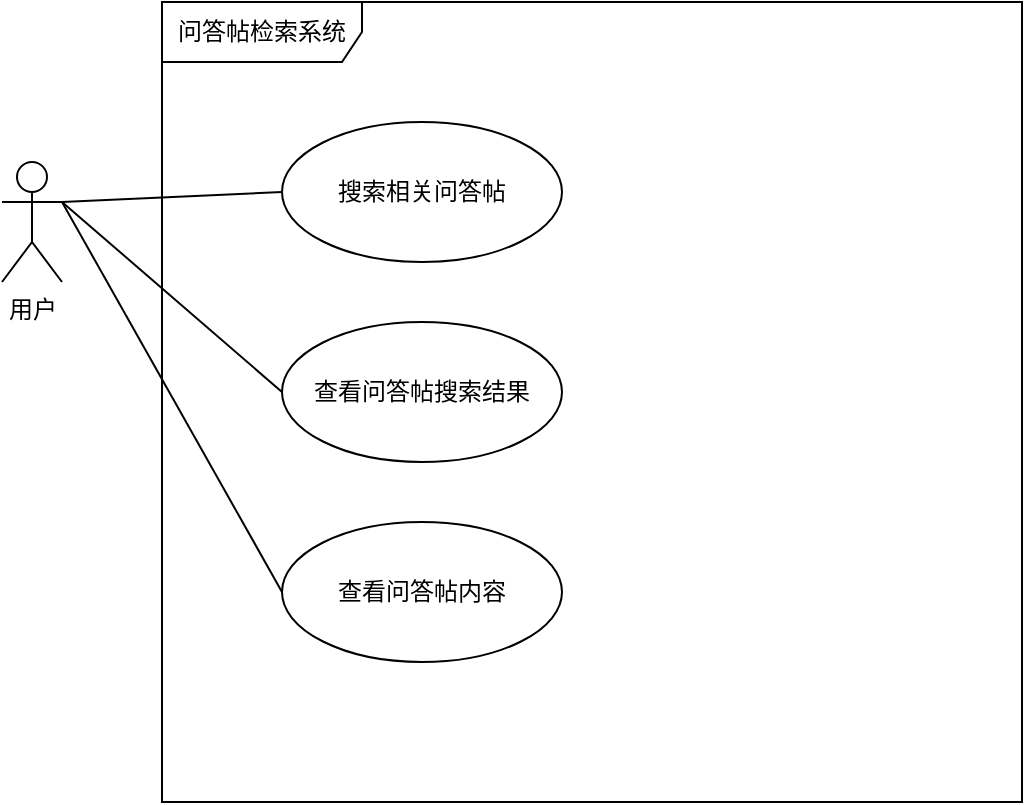 <mxfile version="17.1.2" type="device"><diagram id="NPOTHp3LPVKQBmO6XtRd" name="Page-1"><mxGraphModel dx="1038" dy="547" grid="1" gridSize="10" guides="1" tooltips="1" connect="1" arrows="1" fold="1" page="1" pageScale="1" pageWidth="827" pageHeight="1169" math="0" shadow="0"><root><mxCell id="0"/><mxCell id="1" parent="0"/><mxCell id="mEqAOSzID_FPvyYKpcRl-2" value="用户" style="shape=umlActor;verticalLabelPosition=bottom;verticalAlign=top;html=1;" vertex="1" parent="1"><mxGeometry x="120" y="160" width="30" height="60" as="geometry"/></mxCell><mxCell id="mEqAOSzID_FPvyYKpcRl-3" value="问答帖检索系统" style="shape=umlFrame;whiteSpace=wrap;html=1;width=100;height=30;" vertex="1" parent="1"><mxGeometry x="200" y="80" width="430" height="400" as="geometry"/></mxCell><mxCell id="mEqAOSzID_FPvyYKpcRl-5" value="搜索相关问答帖" style="ellipse;whiteSpace=wrap;html=1;" vertex="1" parent="1"><mxGeometry x="260" y="140" width="140" height="70" as="geometry"/></mxCell><mxCell id="mEqAOSzID_FPvyYKpcRl-8" value="" style="endArrow=none;html=1;rounded=0;exitX=1;exitY=0.333;exitDx=0;exitDy=0;exitPerimeter=0;entryX=0;entryY=0.5;entryDx=0;entryDy=0;" edge="1" parent="1" source="mEqAOSzID_FPvyYKpcRl-2" target="mEqAOSzID_FPvyYKpcRl-5"><mxGeometry width="50" height="50" relative="1" as="geometry"><mxPoint x="390" y="300" as="sourcePoint"/><mxPoint x="440" y="250" as="targetPoint"/></mxGeometry></mxCell><mxCell id="mEqAOSzID_FPvyYKpcRl-10" value="查看问答帖搜索结果" style="ellipse;whiteSpace=wrap;html=1;" vertex="1" parent="1"><mxGeometry x="260" y="240" width="140" height="70" as="geometry"/></mxCell><mxCell id="mEqAOSzID_FPvyYKpcRl-11" value="" style="endArrow=none;html=1;rounded=0;exitX=1;exitY=0.333;exitDx=0;exitDy=0;exitPerimeter=0;entryX=0;entryY=0.5;entryDx=0;entryDy=0;" edge="1" parent="1" target="mEqAOSzID_FPvyYKpcRl-10" source="mEqAOSzID_FPvyYKpcRl-2"><mxGeometry width="50" height="50" relative="1" as="geometry"><mxPoint x="160" y="190" as="sourcePoint"/><mxPoint x="450" y="260" as="targetPoint"/></mxGeometry></mxCell><mxCell id="mEqAOSzID_FPvyYKpcRl-12" value="查看问答帖内容" style="ellipse;whiteSpace=wrap;html=1;" vertex="1" parent="1"><mxGeometry x="260" y="340" width="140" height="70" as="geometry"/></mxCell><mxCell id="mEqAOSzID_FPvyYKpcRl-13" value="" style="endArrow=none;html=1;rounded=0;exitX=1;exitY=0.333;exitDx=0;exitDy=0;exitPerimeter=0;entryX=0;entryY=0.5;entryDx=0;entryDy=0;" edge="1" parent="1" target="mEqAOSzID_FPvyYKpcRl-12" source="mEqAOSzID_FPvyYKpcRl-2"><mxGeometry width="50" height="50" relative="1" as="geometry"><mxPoint x="150" y="390" as="sourcePoint"/><mxPoint x="440" y="460" as="targetPoint"/></mxGeometry></mxCell></root></mxGraphModel></diagram></mxfile>